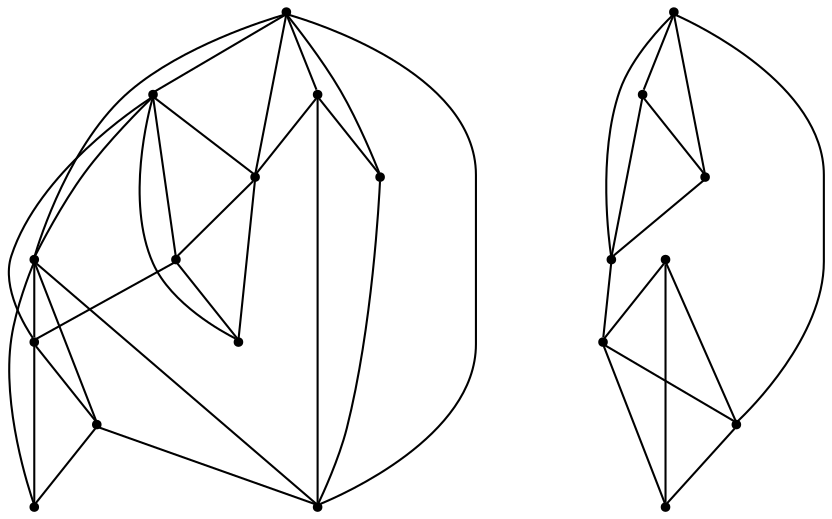 graph {
  node [shape=point,comment="{\"directed\":false,\"doi\":\"10.1007/3-540-46648-7_36\",\"figure\":\"? (1)\"}"]

  v0 [pos="878.109760204531,352.2602170391426"]
  v1 [pos="730.5913154861685,348.7596337601382"]
  v2 [pos="826.6033198609016,439.2751153919751"]
  v3 [pos="875.609422255465,532.2910499883353"]
  v4 [pos="842.1052625381458,1019.3742893694838"]
  v5 [pos="805.1006169748872,830.3420292333202"]
  v6 [pos="668.0835026218724,943.3613331892259"]
  v7 [pos="773.0966155166428,934.3597788239342"]
  v8 [pos="786.0982520379388,663.813527832065"]
  v9 [pos="744.0929941627835,574.7982416719498"]
  v10 [pos="785.5982098826198,530.2906621810525"]
  v11 [pos="637.5796912158205,556.7952601196871"]
  v12 [pos="767.0958871009905,433.77414430568774"]
  v13 [pos="777.0971435179014,778.3330908488527"]
  v14 [pos="640.0799973717689,893.3527826120414"]
  v15 [pos="671.5839248815764,788.3347755286255"]
  v16 [pos="691.5864695085161,487.7834704974381"]
  v17 [pos="565.0706219346135,436.77466242745174"]
  v18 [pos="667.0833865181166,434.77440179848963"]
  v19 [pos="601.0751196009987,705.3206527903587"]

  v0 -- v1 [id="-1",pos="878.109760204531,352.2602170391426 730.5913154861685,348.7596337601382 730.5913154861685,348.7596337601382 730.5913154861685,348.7596337601382"]
  v0 -- v2 [id="-2",pos="878.109760204531,352.2602170391426 826.6033198609016,439.2751153919751 826.6033198609016,439.2751153919751 826.6033198609016,439.2751153919751"]
  v3 -- v0 [id="-3",pos="875.609422255465,532.2910499883353 878.109760204531,352.2602170391426 878.109760204531,352.2602170391426 878.109760204531,352.2602170391426"]
  v4 -- v5 [id="-4",pos="842.1052625381458,1019.3742893694838 805.1006169748872,830.3420292333202 805.1006169748872,830.3420292333202 805.1006169748872,830.3420292333202"]
  v2 -- v3 [id="-5",pos="826.6033198609016,439.2751153919751 875.609422255465,532.2910499883353 875.609422255465,532.2910499883353 875.609422255465,532.2910499883353"]
  v5 -- v6 [id="-6",pos="805.1006169748872,830.3420292333202 668.0835026218724,943.3613331892259 668.0835026218724,943.3613331892259 668.0835026218724,943.3613331892259"]
  v5 -- v7 [id="-7",pos="805.1006169748872,830.3420292333202 773.0966155166428,934.3597788239342 773.0966155166428,934.3597788239342 773.0966155166428,934.3597788239342"]
  v8 -- v3 [id="-8",pos="786.0982520379388,663.813527832065 875.609422255465,532.2910499883353 875.609422255465,532.2910499883353 875.609422255465,532.2910499883353"]
  v8 -- v9 [id="-9",pos="786.0982520379388,663.813527832065 744.0929941627835,574.7982416719498 744.0929941627835,574.7982416719498 744.0929941627835,574.7982416719498"]
  v10 -- v11 [id="-10",pos="785.5982098826198,530.2906621810525 637.5796912158205,556.7952601196871 637.5796912158205,556.7952601196871 637.5796912158205,556.7952601196871"]
  v10 -- v3 [id="-11",pos="785.5982098826198,530.2906621810525 875.609422255465,532.2910499883353 875.609422255465,532.2910499883353 875.609422255465,532.2910499883353"]
  v10 -- v12 [id="-12",pos="785.5982098826198,530.2906621810525 767.0958871009905,433.77414430568774 767.0958871009905,433.77414430568774 767.0958871009905,433.77414430568774"]
  v10 -- v9 [id="-13",pos="785.5982098826198,530.2906621810525 744.0929941627835,574.7982416719498 744.0929941627835,574.7982416719498 744.0929941627835,574.7982416719498"]
  v10 -- v8 [id="-14",pos="785.5982098826198,530.2906621810525 786.0982520379388,663.813527832065 786.0982520379388,663.813527832065 786.0982520379388,663.813527832065"]
  v13 -- v5 [id="-15",pos="777.0971435179014,778.3330908488527 805.1006169748872,830.3420292333202 805.1006169748872,830.3420292333202 805.1006169748872,830.3420292333202"]
  v13 -- v14 [id="-16",pos="777.0971435179014,778.3330908488527 640.0799973717689,893.3527826120414 640.0799973717689,893.3527826120414 640.0799973717689,893.3527826120414"]
  v13 -- v15 [id="-17",pos="777.0971435179014,778.3330908488527 671.5839248815764,788.3347755286255 671.5839248815764,788.3347755286255 671.5839248815764,788.3347755286255"]
  v7 -- v4 [id="-18",pos="773.0966155166428,934.3597788239342 842.1052625381458,1019.3742893694838 842.1052625381458,1019.3742893694838 842.1052625381458,1019.3742893694838"]
  v12 -- v2 [id="-19",pos="767.0958871009905,433.77414430568774 826.6033198609016,439.2751153919751 826.6033198609016,439.2751153919751 826.6033198609016,439.2751153919751"]
  v12 -- v16 [id="-20",pos="767.0958871009905,433.77414430568774 691.5864695085161,487.7834704974381 691.5864695085161,487.7834704974381 691.5864695085161,487.7834704974381"]
  v12 -- v3 [id="-21",pos="767.0958871009905,433.77414430568774 875.609422255465,532.2910499883353 875.609422255465,532.2910499883353 875.609422255465,532.2910499883353"]
  v12 -- v1 [id="-22",pos="767.0958871009905,433.77414430568774 730.5913154861685,348.7596337601382 730.5913154861685,348.7596337601382 730.5913154861685,348.7596337601382"]
  v12 -- v0 [id="-23",pos="767.0958871009905,433.77414430568774 878.109760204531,352.2602170391426 878.109760204531,352.2602170391426 878.109760204531,352.2602170391426"]
  v9 -- v11 [id="-24",pos="744.0929941627835,574.7982416719498 637.5796912158205,556.7952601196871 637.5796912158205,556.7952601196871 637.5796912158205,556.7952601196871"]
  v1 -- v17 [id="-25",pos="730.5913154861685,348.7596337601382 565.0706219346135,436.77466242745174 565.0706219346135,436.77466242745174 565.0706219346135,436.77466242745174"]
  v16 -- v17 [id="-26",pos="691.5864695085161,487.7834704974381 565.0706219346135,436.77466242745174 565.0706219346135,436.77466242745174 565.0706219346135,436.77466242745174"]
  v16 -- v1 [id="-27",pos="691.5864695085161,487.7834704974381 730.5913154861685,348.7596337601382 730.5913154861685,348.7596337601382 730.5913154861685,348.7596337601382"]
  v16 -- v11 [id="-28",pos="691.5864695085161,487.7834704974381 637.5796912158205,556.7952601196871 637.5796912158205,556.7952601196871 637.5796912158205,556.7952601196871"]
  v16 -- v18 [id="-29",pos="691.5864695085161,487.7834704974381 667.0833865181166,434.77440179848963 667.0833865181166,434.77440179848963 667.0833865181166,434.77440179848963"]
  v16 -- v10 [id="-30",pos="691.5864695085161,487.7834704974381 785.5982098826198,530.2906621810525 785.5982098826198,530.2906621810525 785.5982098826198,530.2906621810525"]
  v15 -- v19 [id="-31",pos="671.5839248815764,788.3347755286255 601.0751196009987,705.3206527903587 601.0751196009987,705.3206527903587 601.0751196009987,705.3206527903587"]
  v6 -- v7 [id="-32",pos="668.0835026218724,943.3613331892259 773.0966155166428,934.3597788239342 773.0966155166428,934.3597788239342 773.0966155166428,934.3597788239342"]
  v6 -- v4 [id="-33",pos="668.0835026218724,943.3613331892259 842.1052625381458,1019.3742893694838 842.1052625381458,1019.3742893694838 842.1052625381458,1019.3742893694838"]
  v18 -- v1 [id="-34",pos="667.0833865181166,434.77440179848963 730.5913154861685,348.7596337601382 730.5913154861685,348.7596337601382 730.5913154861685,348.7596337601382"]
  v14 -- v19 [id="-35",pos="640.0799973717689,893.3527826120414 601.0751196009987,705.3206527903587 601.0751196009987,705.3206527903587 601.0751196009987,705.3206527903587"]
  v14 -- v15 [id="-36",pos="640.0799973717689,893.3527826120414 671.5839248815764,788.3347755286255 671.5839248815764,788.3347755286255 671.5839248815764,788.3347755286255"]
  v14 -- v6 [id="-37",pos="640.0799973717689,893.3527826120414 668.0835026218724,943.3613331892259 668.0835026218724,943.3613331892259 668.0835026218724,943.3613331892259"]
  v11 -- v8 [id="-38",pos="637.5796912158205,556.7952601196871 786.0982520379388,663.813527832065 786.0982520379388,663.813527832065 786.0982520379388,663.813527832065"]
  v19 -- v13 [id="-39",pos="601.0751196009987,705.3206527903587 777.0971435179014,778.3330908488527 777.0971435179014,778.3330908488527 777.0971435179014,778.3330908488527"]
  v17 -- v18 [id="-40",pos="565.0706219346135,436.77466242745174 667.0833865181166,434.77440179848963 667.0833865181166,434.77440179848963 667.0833865181166,434.77440179848963"]
  v17 -- v11 [id="-41",pos="565.0706219346135,436.77466242745174 637.5796912158205,556.7952601196871 637.5796912158205,556.7952601196871 637.5796912158205,556.7952601196871"]
}